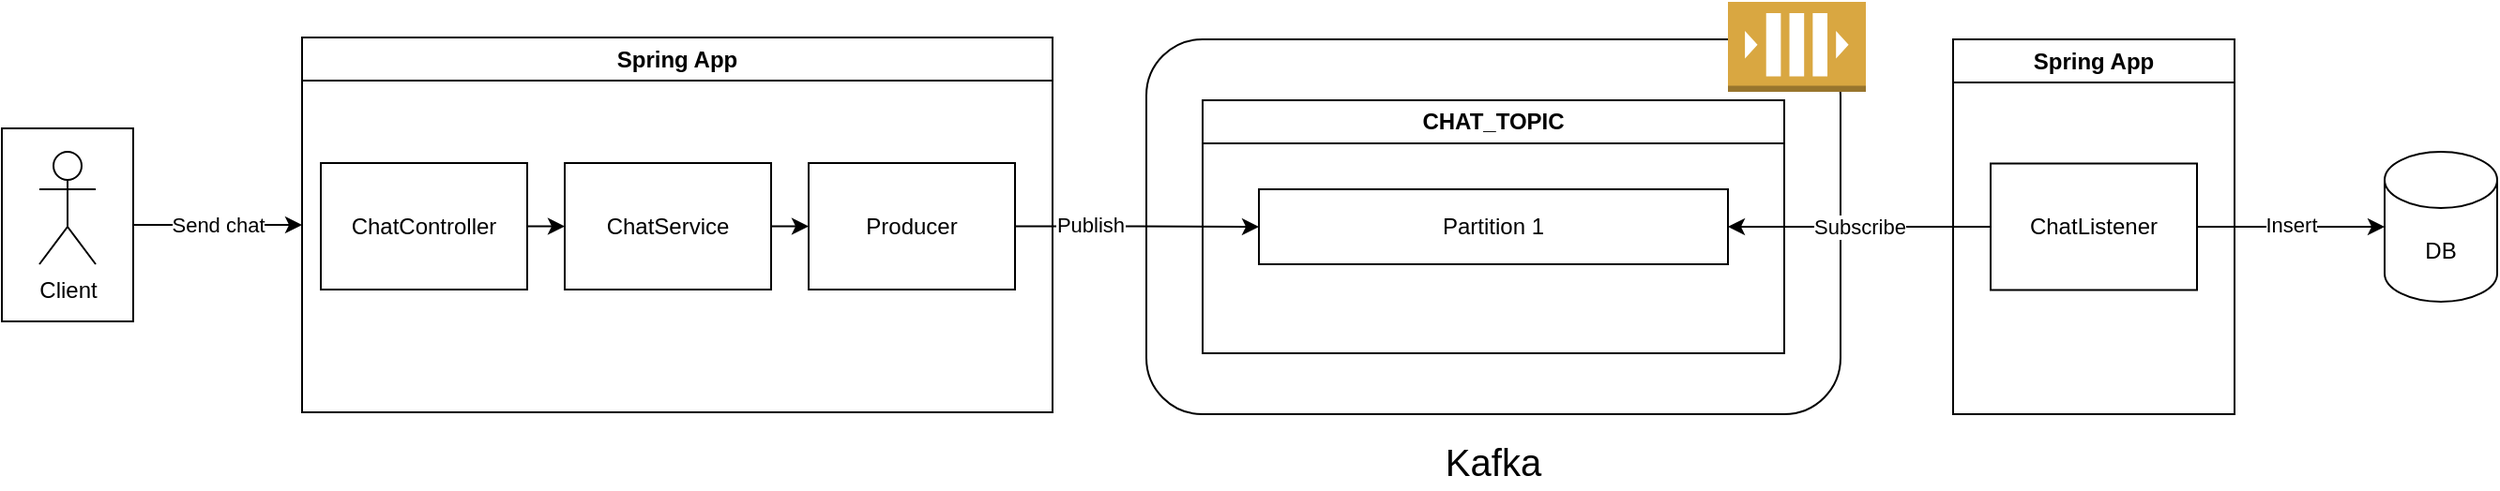 <mxfile version="25.0.2" pages="2">
  <diagram name="standard" id="hh-86IIguyeyS4wp4lcn">
    <mxGraphModel dx="1912" dy="1369" grid="1" gridSize="10" guides="1" tooltips="1" connect="1" arrows="1" fold="1" page="1" pageScale="1" pageWidth="827" pageHeight="1169" math="0" shadow="0">
      <root>
        <mxCell id="0" />
        <mxCell id="1" parent="0" />
        <mxCell id="bdn8oM7H7s0QGz5xTOm9-15" value="Send chat" style="edgeStyle=orthogonalEdgeStyle;rounded=0;orthogonalLoop=1;jettySize=auto;html=1;exitX=1;exitY=0.5;exitDx=0;exitDy=0;" edge="1" parent="1" source="bdn8oM7H7s0QGz5xTOm9-14" target="bdn8oM7H7s0QGz5xTOm9-16">
          <mxGeometry relative="1" as="geometry">
            <mxPoint x="150" y="570" as="targetPoint" />
          </mxGeometry>
        </mxCell>
        <mxCell id="bdn8oM7H7s0QGz5xTOm9-14" value="" style="rounded=0;whiteSpace=wrap;html=1;" vertex="1" parent="1">
          <mxGeometry x="10" y="518.5" width="70" height="103" as="geometry" />
        </mxCell>
        <mxCell id="bdn8oM7H7s0QGz5xTOm9-8" value="" style="rounded=1;whiteSpace=wrap;html=1;" vertex="1" parent="1">
          <mxGeometry x="620" y="471" width="370" height="200" as="geometry" />
        </mxCell>
        <mxCell id="bdn8oM7H7s0QGz5xTOm9-1" value="" style="outlineConnect=0;dashed=0;verticalLabelPosition=bottom;verticalAlign=top;align=center;html=1;shape=mxgraph.aws3.queue;fillColor=#D9A741;gradientColor=none;" vertex="1" parent="1">
          <mxGeometry x="930" y="451" width="73.5" height="48" as="geometry" />
        </mxCell>
        <mxCell id="bdn8oM7H7s0QGz5xTOm9-9" value="Kafka" style="text;html=1;align=center;verticalAlign=middle;whiteSpace=wrap;rounded=0;fontSize=20;fontStyle=0" vertex="1" parent="1">
          <mxGeometry x="775" y="681" width="60" height="30" as="geometry" />
        </mxCell>
        <mxCell id="bdn8oM7H7s0QGz5xTOm9-10" value="CHAT_TOPIC" style="swimlane;whiteSpace=wrap;html=1;" vertex="1" parent="1">
          <mxGeometry x="650" y="503.5" width="310" height="135" as="geometry" />
        </mxCell>
        <mxCell id="bdn8oM7H7s0QGz5xTOm9-11" value="Partition 1" style="rounded=0;whiteSpace=wrap;html=1;" vertex="1" parent="1">
          <mxGeometry x="680" y="551" width="250" height="40" as="geometry" />
        </mxCell>
        <mxCell id="bdn8oM7H7s0QGz5xTOm9-13" value="Client" style="shape=umlActor;verticalLabelPosition=bottom;verticalAlign=top;html=1;outlineConnect=0;" vertex="1" parent="1">
          <mxGeometry x="30" y="531" width="30" height="60" as="geometry" />
        </mxCell>
        <mxCell id="bdn8oM7H7s0QGz5xTOm9-16" value="Spring App" style="swimlane;whiteSpace=wrap;html=1;" vertex="1" parent="1">
          <mxGeometry x="170" y="470" width="400" height="200" as="geometry" />
        </mxCell>
        <mxCell id="bdn8oM7H7s0QGz5xTOm9-21" style="edgeStyle=orthogonalEdgeStyle;rounded=0;orthogonalLoop=1;jettySize=auto;html=1;exitX=1;exitY=0.5;exitDx=0;exitDy=0;entryX=0;entryY=0.5;entryDx=0;entryDy=0;" edge="1" parent="bdn8oM7H7s0QGz5xTOm9-16" source="bdn8oM7H7s0QGz5xTOm9-17" target="bdn8oM7H7s0QGz5xTOm9-18">
          <mxGeometry relative="1" as="geometry" />
        </mxCell>
        <mxCell id="bdn8oM7H7s0QGz5xTOm9-17" value="ChatController" style="rounded=0;whiteSpace=wrap;html=1;" vertex="1" parent="bdn8oM7H7s0QGz5xTOm9-16">
          <mxGeometry x="10" y="67" width="110" height="67.5" as="geometry" />
        </mxCell>
        <mxCell id="bdn8oM7H7s0QGz5xTOm9-22" style="edgeStyle=orthogonalEdgeStyle;rounded=0;orthogonalLoop=1;jettySize=auto;html=1;exitX=1;exitY=0.5;exitDx=0;exitDy=0;entryX=0;entryY=0.5;entryDx=0;entryDy=0;" edge="1" parent="bdn8oM7H7s0QGz5xTOm9-16" source="bdn8oM7H7s0QGz5xTOm9-18" target="bdn8oM7H7s0QGz5xTOm9-20">
          <mxGeometry relative="1" as="geometry" />
        </mxCell>
        <mxCell id="bdn8oM7H7s0QGz5xTOm9-18" value="ChatService" style="rounded=0;whiteSpace=wrap;html=1;" vertex="1" parent="bdn8oM7H7s0QGz5xTOm9-16">
          <mxGeometry x="140" y="67" width="110" height="67.5" as="geometry" />
        </mxCell>
        <mxCell id="bdn8oM7H7s0QGz5xTOm9-20" value="Producer" style="rounded=0;whiteSpace=wrap;html=1;" vertex="1" parent="bdn8oM7H7s0QGz5xTOm9-16">
          <mxGeometry x="270" y="67" width="110" height="67.5" as="geometry" />
        </mxCell>
        <mxCell id="0GwCWvjjGOGeUL28Unsq-1" style="edgeStyle=orthogonalEdgeStyle;rounded=0;orthogonalLoop=1;jettySize=auto;html=1;exitX=1;exitY=0.5;exitDx=0;exitDy=0;entryX=0;entryY=0.5;entryDx=0;entryDy=0;" edge="1" parent="1" source="bdn8oM7H7s0QGz5xTOm9-20" target="bdn8oM7H7s0QGz5xTOm9-11">
          <mxGeometry relative="1" as="geometry" />
        </mxCell>
        <mxCell id="0GwCWvjjGOGeUL28Unsq-2" value="Publish" style="edgeLabel;html=1;align=center;verticalAlign=middle;resizable=0;points=[];" vertex="1" connectable="0" parent="0GwCWvjjGOGeUL28Unsq-1">
          <mxGeometry x="-0.524" y="1" relative="1" as="geometry">
            <mxPoint x="9" as="offset" />
          </mxGeometry>
        </mxCell>
        <mxCell id="0GwCWvjjGOGeUL28Unsq-3" value="Spring App" style="swimlane;whiteSpace=wrap;html=1;" vertex="1" parent="1">
          <mxGeometry x="1050" y="471" width="150" height="200" as="geometry" />
        </mxCell>
        <mxCell id="0GwCWvjjGOGeUL28Unsq-5" value="ChatListener" style="rounded=0;whiteSpace=wrap;html=1;" vertex="1" parent="0GwCWvjjGOGeUL28Unsq-3">
          <mxGeometry x="20" y="66.25" width="110" height="67.5" as="geometry" />
        </mxCell>
        <mxCell id="0GwCWvjjGOGeUL28Unsq-9" value="DB" style="shape=cylinder3;whiteSpace=wrap;html=1;boundedLbl=1;backgroundOutline=1;size=15;" vertex="1" parent="1">
          <mxGeometry x="1280" y="531" width="60" height="80" as="geometry" />
        </mxCell>
        <mxCell id="0GwCWvjjGOGeUL28Unsq-10" value="Subscribe" style="edgeStyle=orthogonalEdgeStyle;rounded=0;orthogonalLoop=1;jettySize=auto;html=1;exitX=0;exitY=0.5;exitDx=0;exitDy=0;entryX=1;entryY=0.5;entryDx=0;entryDy=0;" edge="1" parent="1" source="0GwCWvjjGOGeUL28Unsq-5" target="bdn8oM7H7s0QGz5xTOm9-11">
          <mxGeometry relative="1" as="geometry">
            <Array as="points">
              <mxPoint x="1010" y="571" />
              <mxPoint x="1010" y="571" />
            </Array>
          </mxGeometry>
        </mxCell>
        <mxCell id="0GwCWvjjGOGeUL28Unsq-11" style="edgeStyle=orthogonalEdgeStyle;rounded=0;orthogonalLoop=1;jettySize=auto;html=1;exitX=1;exitY=0.5;exitDx=0;exitDy=0;" edge="1" parent="1" source="0GwCWvjjGOGeUL28Unsq-5" target="0GwCWvjjGOGeUL28Unsq-9">
          <mxGeometry relative="1" as="geometry" />
        </mxCell>
        <mxCell id="0GwCWvjjGOGeUL28Unsq-12" value="Insert" style="edgeLabel;html=1;align=center;verticalAlign=middle;resizable=0;points=[];" vertex="1" connectable="0" parent="0GwCWvjjGOGeUL28Unsq-11">
          <mxGeometry x="-0.3" y="4" relative="1" as="geometry">
            <mxPoint x="15" y="3" as="offset" />
          </mxGeometry>
        </mxCell>
      </root>
    </mxGraphModel>
  </diagram>
  <diagram id="CX9z-FLYt1eCuYOmoGLN" name="distribution_consumer">
    <mxGraphModel dx="2390" dy="1712" grid="1" gridSize="10" guides="1" tooltips="1" connect="1" arrows="1" fold="1" page="1" pageScale="1" pageWidth="827" pageHeight="1169" math="0" shadow="0">
      <root>
        <mxCell id="0" />
        <mxCell id="1" parent="0" />
        <mxCell id="CrVIT18Y8l8NqVp4mQhL-1" value="Send chat" style="edgeStyle=orthogonalEdgeStyle;rounded=0;orthogonalLoop=1;jettySize=auto;html=1;exitX=1;exitY=0.5;exitDx=0;exitDy=0;" edge="1" parent="1" source="CrVIT18Y8l8NqVp4mQhL-2">
          <mxGeometry relative="1" as="geometry">
            <mxPoint x="160" y="580" as="targetPoint" />
          </mxGeometry>
        </mxCell>
        <mxCell id="CrVIT18Y8l8NqVp4mQhL-2" value="" style="rounded=0;whiteSpace=wrap;html=1;" vertex="1" parent="1">
          <mxGeometry x="10" y="528.5" width="70" height="103" as="geometry" />
        </mxCell>
        <mxCell id="CrVIT18Y8l8NqVp4mQhL-3" value="" style="rounded=1;whiteSpace=wrap;html=1;" vertex="1" parent="1">
          <mxGeometry x="620" y="471" width="370" height="200" as="geometry" />
        </mxCell>
        <mxCell id="CrVIT18Y8l8NqVp4mQhL-4" value="" style="outlineConnect=0;dashed=0;verticalLabelPosition=bottom;verticalAlign=top;align=center;html=1;shape=mxgraph.aws3.queue;fillColor=#D9A741;gradientColor=none;" vertex="1" parent="1">
          <mxGeometry x="930" y="451" width="73.5" height="48" as="geometry" />
        </mxCell>
        <mxCell id="CrVIT18Y8l8NqVp4mQhL-5" value="Kafka" style="text;html=1;align=center;verticalAlign=middle;whiteSpace=wrap;rounded=0;fontSize=20;fontStyle=0" vertex="1" parent="1">
          <mxGeometry x="775" y="681" width="60" height="30" as="geometry" />
        </mxCell>
        <mxCell id="CrVIT18Y8l8NqVp4mQhL-6" value="CHAT_TOPIC" style="swimlane;whiteSpace=wrap;html=1;" vertex="1" parent="1">
          <mxGeometry x="650" y="503.5" width="310" height="135" as="geometry" />
        </mxCell>
        <mxCell id="CrVIT18Y8l8NqVp4mQhL-7" value="Partition 1" style="rounded=0;whiteSpace=wrap;html=1;" vertex="1" parent="1">
          <mxGeometry x="680" y="537" width="250" height="40" as="geometry" />
        </mxCell>
        <mxCell id="CrVIT18Y8l8NqVp4mQhL-8" value="Client" style="shape=umlActor;verticalLabelPosition=bottom;verticalAlign=top;html=1;outlineConnect=0;" vertex="1" parent="1">
          <mxGeometry x="30" y="541" width="30" height="60" as="geometry" />
        </mxCell>
        <mxCell id="CrVIT18Y8l8NqVp4mQhL-9" value="Spring App" style="swimlane;whiteSpace=wrap;html=1;" vertex="1" parent="1">
          <mxGeometry x="160" y="473" width="400" height="200" as="geometry" />
        </mxCell>
        <mxCell id="CrVIT18Y8l8NqVp4mQhL-10" style="edgeStyle=orthogonalEdgeStyle;rounded=0;orthogonalLoop=1;jettySize=auto;html=1;exitX=1;exitY=0.5;exitDx=0;exitDy=0;entryX=0;entryY=0.5;entryDx=0;entryDy=0;" edge="1" parent="CrVIT18Y8l8NqVp4mQhL-9" source="CrVIT18Y8l8NqVp4mQhL-11" target="CrVIT18Y8l8NqVp4mQhL-13">
          <mxGeometry relative="1" as="geometry" />
        </mxCell>
        <mxCell id="CrVIT18Y8l8NqVp4mQhL-11" value="ChatController" style="rounded=0;whiteSpace=wrap;html=1;" vertex="1" parent="CrVIT18Y8l8NqVp4mQhL-9">
          <mxGeometry x="10" y="74" width="110" height="67.5" as="geometry" />
        </mxCell>
        <mxCell id="CrVIT18Y8l8NqVp4mQhL-12" style="edgeStyle=orthogonalEdgeStyle;rounded=0;orthogonalLoop=1;jettySize=auto;html=1;exitX=1;exitY=0.5;exitDx=0;exitDy=0;entryX=0;entryY=0.5;entryDx=0;entryDy=0;" edge="1" parent="CrVIT18Y8l8NqVp4mQhL-9" source="CrVIT18Y8l8NqVp4mQhL-13" target="CrVIT18Y8l8NqVp4mQhL-14">
          <mxGeometry relative="1" as="geometry" />
        </mxCell>
        <mxCell id="CrVIT18Y8l8NqVp4mQhL-13" value="ChatService" style="rounded=0;whiteSpace=wrap;html=1;" vertex="1" parent="CrVIT18Y8l8NqVp4mQhL-9">
          <mxGeometry x="140" y="74" width="110" height="67.5" as="geometry" />
        </mxCell>
        <mxCell id="CrVIT18Y8l8NqVp4mQhL-14" value="Producer" style="rounded=0;whiteSpace=wrap;html=1;" vertex="1" parent="CrVIT18Y8l8NqVp4mQhL-9">
          <mxGeometry x="270" y="74" width="110" height="67.5" as="geometry" />
        </mxCell>
        <mxCell id="CrVIT18Y8l8NqVp4mQhL-15" style="edgeStyle=orthogonalEdgeStyle;rounded=0;orthogonalLoop=1;jettySize=auto;html=1;exitX=1;exitY=0.5;exitDx=0;exitDy=0;entryX=0;entryY=0.5;entryDx=0;entryDy=0;" edge="1" parent="1" source="CrVIT18Y8l8NqVp4mQhL-14" target="CrVIT18Y8l8NqVp4mQhL-7">
          <mxGeometry relative="1" as="geometry" />
        </mxCell>
        <mxCell id="CrVIT18Y8l8NqVp4mQhL-16" value="Publish" style="edgeLabel;html=1;align=center;verticalAlign=middle;resizable=0;points=[];" vertex="1" connectable="0" parent="CrVIT18Y8l8NqVp4mQhL-15">
          <mxGeometry x="-0.524" y="1" relative="1" as="geometry">
            <mxPoint x="9" y="-9" as="offset" />
          </mxGeometry>
        </mxCell>
        <mxCell id="CrVIT18Y8l8NqVp4mQhL-17" value="Spring App" style="swimlane;whiteSpace=wrap;html=1;" vertex="1" parent="1">
          <mxGeometry x="1050" y="472" width="150" height="200" as="geometry" />
        </mxCell>
        <mxCell id="CrVIT18Y8l8NqVp4mQhL-18" value="ChatListener" style="rounded=0;whiteSpace=wrap;html=1;" vertex="1" parent="CrVIT18Y8l8NqVp4mQhL-17">
          <mxGeometry x="20" y="29" width="110" height="67.5" as="geometry" />
        </mxCell>
        <mxCell id="CrVIT18Y8l8NqVp4mQhL-24" value="ChatListener2" style="rounded=0;whiteSpace=wrap;html=1;" vertex="1" parent="CrVIT18Y8l8NqVp4mQhL-17">
          <mxGeometry x="20" y="114" width="110" height="67.5" as="geometry" />
        </mxCell>
        <mxCell id="CrVIT18Y8l8NqVp4mQhL-19" value="DB" style="shape=cylinder3;whiteSpace=wrap;html=1;boundedLbl=1;backgroundOutline=1;size=15;" vertex="1" parent="1">
          <mxGeometry x="1280" y="532" width="60" height="80" as="geometry" />
        </mxCell>
        <mxCell id="CrVIT18Y8l8NqVp4mQhL-20" value="Subscribe" style="rounded=0;orthogonalLoop=1;jettySize=auto;html=1;exitX=0;exitY=0.5;exitDx=0;exitDy=0;entryX=1;entryY=0.5;entryDx=0;entryDy=0;" edge="1" parent="1" source="CrVIT18Y8l8NqVp4mQhL-18" target="CrVIT18Y8l8NqVp4mQhL-7">
          <mxGeometry relative="1" as="geometry" />
        </mxCell>
        <mxCell id="CrVIT18Y8l8NqVp4mQhL-21" style="edgeStyle=orthogonalEdgeStyle;rounded=0;orthogonalLoop=1;jettySize=auto;html=1;exitX=1;exitY=0.5;exitDx=0;exitDy=0;" edge="1" parent="1" source="CrVIT18Y8l8NqVp4mQhL-18" target="CrVIT18Y8l8NqVp4mQhL-19">
          <mxGeometry relative="1" as="geometry" />
        </mxCell>
        <mxCell id="CrVIT18Y8l8NqVp4mQhL-22" value="Insert" style="edgeLabel;html=1;align=center;verticalAlign=middle;resizable=0;points=[];" vertex="1" connectable="0" parent="CrVIT18Y8l8NqVp4mQhL-21">
          <mxGeometry x="-0.3" y="4" relative="1" as="geometry">
            <mxPoint x="15" y="3" as="offset" />
          </mxGeometry>
        </mxCell>
        <mxCell id="CrVIT18Y8l8NqVp4mQhL-23" value="Partition 2" style="rounded=0;whiteSpace=wrap;html=1;" vertex="1" parent="1">
          <mxGeometry x="680" y="585" width="250" height="40" as="geometry" />
        </mxCell>
        <mxCell id="CrVIT18Y8l8NqVp4mQhL-25" style="edgeStyle=orthogonalEdgeStyle;rounded=0;orthogonalLoop=1;jettySize=auto;html=1;exitX=1;exitY=0.5;exitDx=0;exitDy=0;entryX=0;entryY=0.5;entryDx=0;entryDy=0;entryPerimeter=0;" edge="1" parent="1" source="CrVIT18Y8l8NqVp4mQhL-24" target="CrVIT18Y8l8NqVp4mQhL-19">
          <mxGeometry relative="1" as="geometry">
            <mxPoint x="1190" y="545" as="sourcePoint" />
            <mxPoint x="1290" y="582" as="targetPoint" />
          </mxGeometry>
        </mxCell>
        <mxCell id="CrVIT18Y8l8NqVp4mQhL-26" value="Insert" style="edgeLabel;html=1;align=center;verticalAlign=middle;resizable=0;points=[];" vertex="1" connectable="0" parent="CrVIT18Y8l8NqVp4mQhL-25">
          <mxGeometry x="-0.3" y="4" relative="1" as="geometry">
            <mxPoint x="15" y="3" as="offset" />
          </mxGeometry>
        </mxCell>
        <mxCell id="CrVIT18Y8l8NqVp4mQhL-27" value="Subscribe" style="rounded=0;orthogonalLoop=1;jettySize=auto;html=1;exitX=0;exitY=0.5;exitDx=0;exitDy=0;entryX=1;entryY=0.5;entryDx=0;entryDy=0;" edge="1" parent="1" source="CrVIT18Y8l8NqVp4mQhL-24" target="CrVIT18Y8l8NqVp4mQhL-23">
          <mxGeometry relative="1" as="geometry" />
        </mxCell>
        <mxCell id="CrVIT18Y8l8NqVp4mQhL-28" style="edgeStyle=orthogonalEdgeStyle;rounded=0;orthogonalLoop=1;jettySize=auto;html=1;exitX=1;exitY=0.5;exitDx=0;exitDy=0;entryX=0;entryY=0.5;entryDx=0;entryDy=0;" edge="1" parent="1" source="CrVIT18Y8l8NqVp4mQhL-14" target="CrVIT18Y8l8NqVp4mQhL-23">
          <mxGeometry relative="1" as="geometry">
            <mxPoint x="550" y="581" as="sourcePoint" />
            <mxPoint x="690" y="567" as="targetPoint" />
          </mxGeometry>
        </mxCell>
      </root>
    </mxGraphModel>
  </diagram>
</mxfile>
